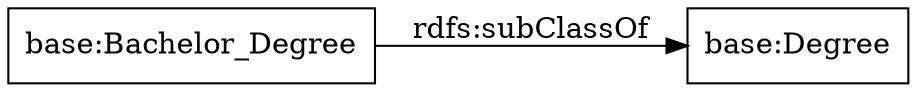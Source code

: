 digraph ar2dtool_diagram { 
rankdir=LR;
size="1000"
node [shape = rectangle, color="black"]; "base:Degree" "base:Bachelor_Degree" ; /*classes style*/
	"base:Bachelor_Degree" -> "base:Degree" [ label = "rdfs:subClassOf" ];

}
